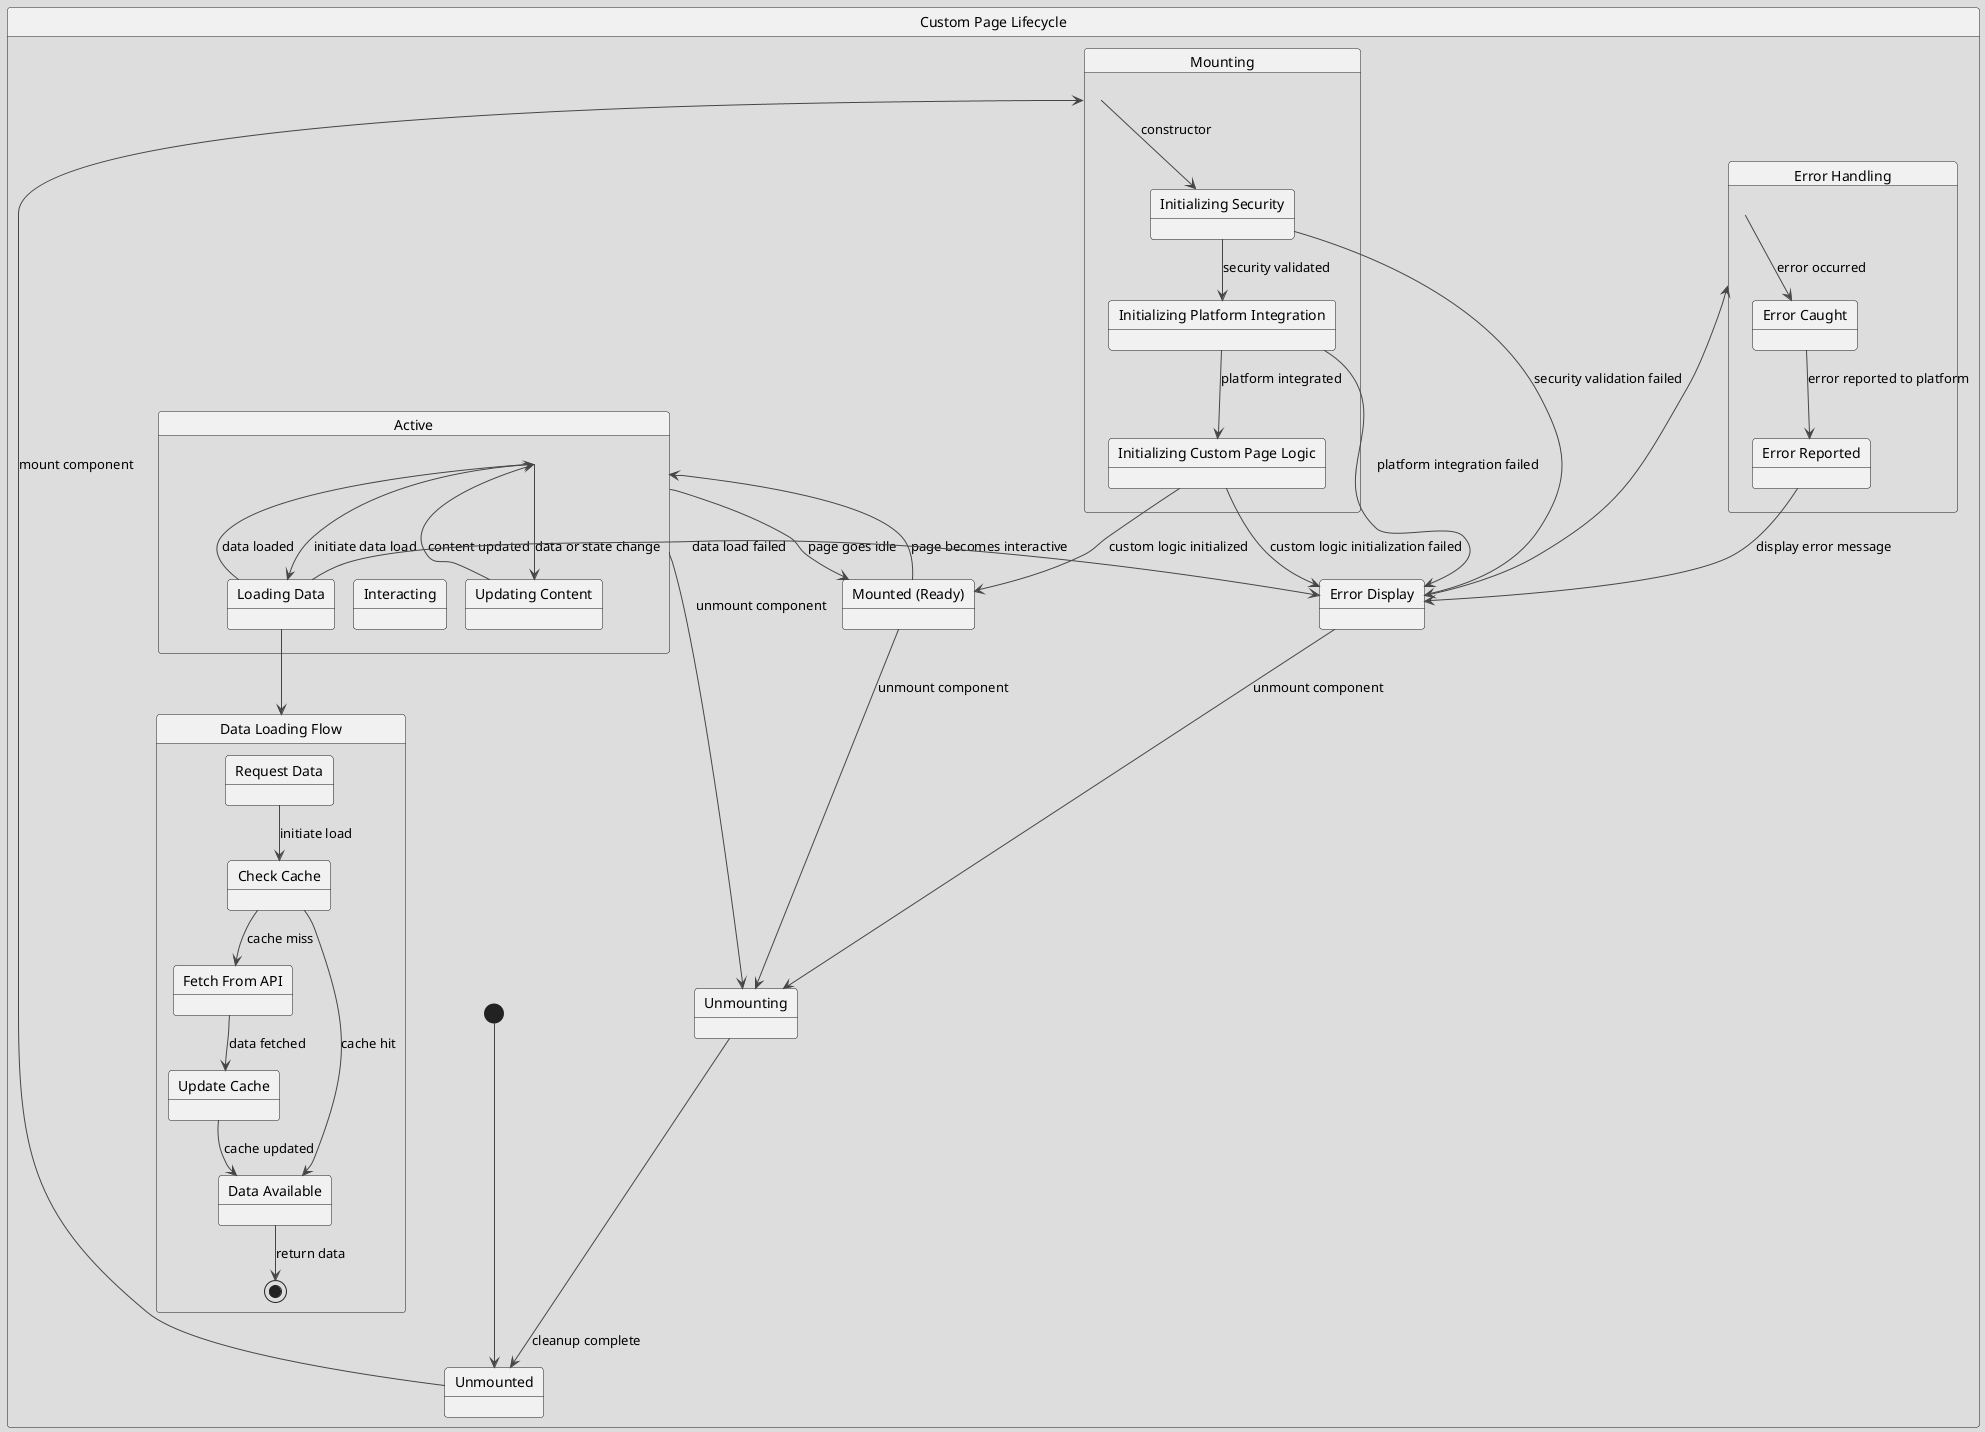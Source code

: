 @startuml
!theme toy

state "Custom Page Lifecycle" as PageLifecycle {
  state "Unmounted" as Unmounted
  state "Mounting" as Mounting {
    state "Initializing Security" as InitSecurity
    state "Initializing Platform Integration" as InitPlatform
    state "Initializing Custom Page Logic" as InitCustomLogic
  }
  state "Mounted (Ready)" as MountedReady
  state "Active" as Active {
    state "Loading Data" as LoadingData
    state "Interacting" as Interacting
    state "Updating Content" as UpdatingContent
  }
  state "Error Display" as ErrorDisplay
  state "Unmounting" as UnmountingState

  [*] --> Unmounted
  Unmounted --> Mounting : mount component
  Mounting --> InitSecurity : constructor
  InitSecurity --> InitPlatform : security validated
  InitSecurity --> ErrorDisplay : security validation failed

  InitPlatform --> InitCustomLogic : platform integrated
  InitPlatform --> ErrorDisplay : platform integration failed

  InitCustomLogic --> MountedReady : custom logic initialized
  InitCustomLogic --> ErrorDisplay : custom logic initialization failed

  MountedReady --> Active : page becomes interactive
  Active --> MountedReady : page goes idle
  Active --> UpdatingContent : data or state change
  UpdatingContent --> Active : content updated
  Active --> LoadingData : initiate data load
  LoadingData --> Active : data loaded
  LoadingData --> ErrorDisplay : data load failed

  MountedReady --> UnmountingState : unmount component
  Active --> UnmountingState : unmount component
  ErrorDisplay --> UnmountingState : unmount component
  UnmountingState --> Unmounted : cleanup complete

  state "Error Handling" as ErrorHandling {
    state "Error Caught" as ErrorCaught
    state "Error Reported" as ErrorReported
  }
  
  ErrorDisplay --> ErrorHandling
  ErrorHandling --> ErrorCaught : error occurred
  ErrorCaught --> ErrorReported : error reported to platform
  ErrorReported --> ErrorDisplay : display error message

  ' Transitions for data loading with cache
  state "Data Loading Flow" as DataLoader {
    state "Request Data" as RequestData
    state "Check Cache" as CheckCache
    state "Fetch From API" as FetchAPI
    state "Update Cache" as UpdateCache
    state "Data Available" as DataAvailable
    
    RequestData --> CheckCache : initiate load
    CheckCache --> DataAvailable : cache hit
    CheckCache --> FetchAPI : cache miss
    FetchAPI --> UpdateCache : data fetched
    UpdateCache --> DataAvailable : cache updated
    DataAvailable --> [*] : return data
  }
  LoadingData --> DataLoader
}
@enduml